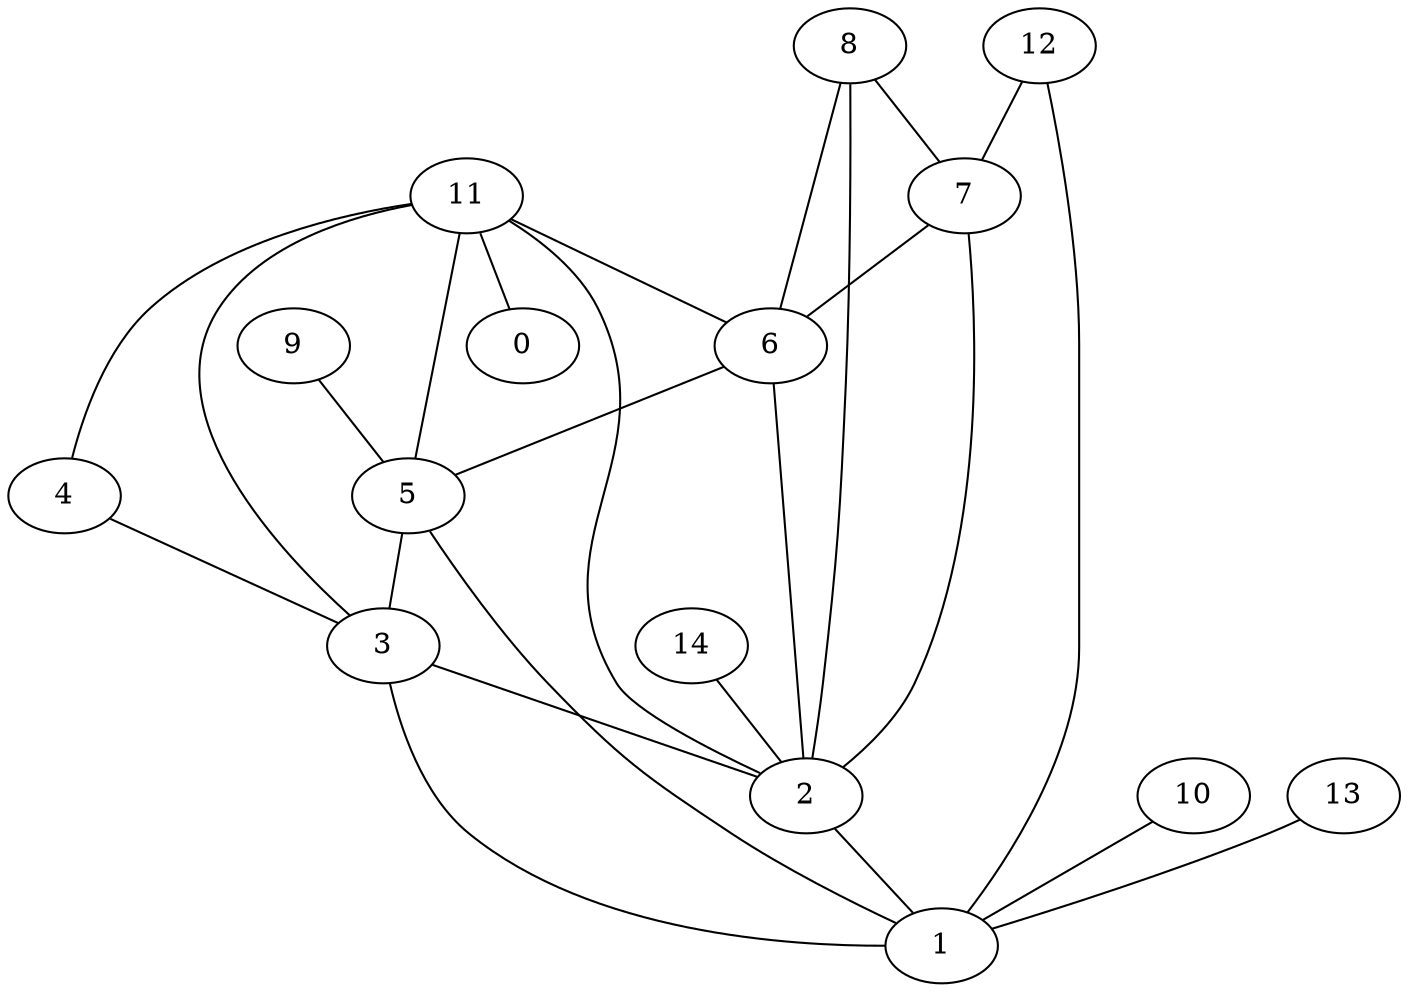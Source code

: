 digraph "sensornet-topology" {
label = "";
rankdir="BT";"0"->"11" [arrowhead = "both"] 
"1"->"2" [arrowhead = "both"] 
"1"->"3" [arrowhead = "both"] 
"1"->"5" [arrowhead = "both"] 
"1"->"10" [arrowhead = "both"] 
"1"->"12" [arrowhead = "both"] 
"1"->"13" [arrowhead = "both"] 
"2"->"3" [arrowhead = "both"] 
"2"->"6" [arrowhead = "both"] 
"2"->"7" [arrowhead = "both"] 
"2"->"8" [arrowhead = "both"] 
"2"->"11" [arrowhead = "both"] 
"2"->"14" [arrowhead = "both"] 
"3"->"4" [arrowhead = "both"] 
"3"->"5" [arrowhead = "both"] 
"3"->"11" [arrowhead = "both"] 
"4"->"11" [arrowhead = "both"] 
"5"->"6" [arrowhead = "both"] 
"5"->"9" [arrowhead = "both"] 
"5"->"11" [arrowhead = "both"] 
"6"->"7" [arrowhead = "both"] 
"6"->"8" [arrowhead = "both"] 
"6"->"11" [arrowhead = "both"] 
"7"->"8" [arrowhead = "both"] 
"7"->"12" [arrowhead = "both"] 
}